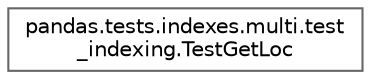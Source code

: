 digraph "Graphical Class Hierarchy"
{
 // LATEX_PDF_SIZE
  bgcolor="transparent";
  edge [fontname=Helvetica,fontsize=10,labelfontname=Helvetica,labelfontsize=10];
  node [fontname=Helvetica,fontsize=10,shape=box,height=0.2,width=0.4];
  rankdir="LR";
  Node0 [id="Node000000",label="pandas.tests.indexes.multi.test\l_indexing.TestGetLoc",height=0.2,width=0.4,color="grey40", fillcolor="white", style="filled",URL="$d5/dd2/classpandas_1_1tests_1_1indexes_1_1multi_1_1test__indexing_1_1TestGetLoc.html",tooltip=" "];
}
